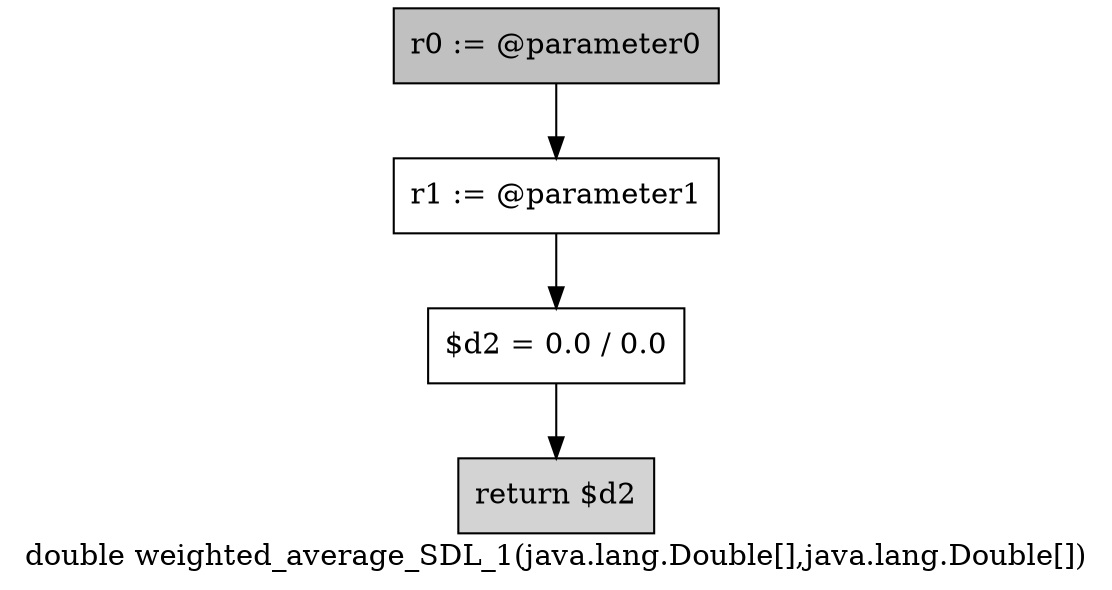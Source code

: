 digraph "double weighted_average_SDL_1(java.lang.Double[],java.lang.Double[])" {
    label="double weighted_average_SDL_1(java.lang.Double[],java.lang.Double[])";
    node [shape=box];
    "0" [style=filled,fillcolor=gray,label="r0 := @parameter0",];
    "1" [label="r1 := @parameter1",];
    "0"->"1";
    "2" [label="$d2 = 0.0 / 0.0",];
    "1"->"2";
    "3" [style=filled,fillcolor=lightgray,label="return $d2",];
    "2"->"3";
}
